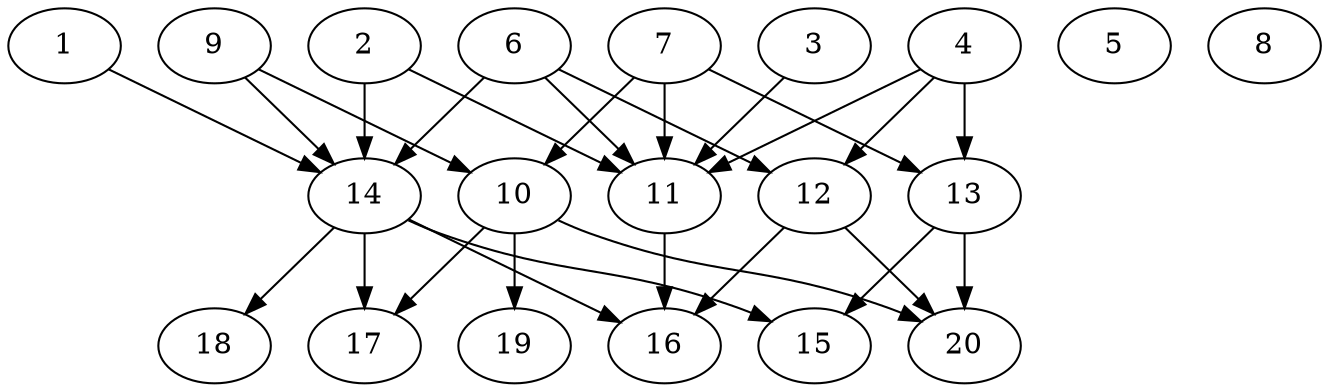 // DAG automatically generated by daggen at Thu Oct  3 13:58:42 2019
// ./daggen --dot -n 20 --ccr 0.3 --fat 0.7 --regular 0.5 --density 0.6 --mindata 5242880 --maxdata 52428800 
digraph G {
  1 [size="122944853", alpha="0.10", expect_size="36883456"] 
  1 -> 14 [size ="36883456"]
  2 [size="152528213", alpha="0.00", expect_size="45758464"] 
  2 -> 11 [size ="45758464"]
  2 -> 14 [size ="45758464"]
  3 [size="109824000", alpha="0.18", expect_size="32947200"] 
  3 -> 11 [size ="32947200"]
  4 [size="108772693", alpha="0.08", expect_size="32631808"] 
  4 -> 11 [size ="32631808"]
  4 -> 12 [size ="32631808"]
  4 -> 13 [size ="32631808"]
  5 [size="117609813", alpha="0.12", expect_size="35282944"] 
  6 [size="84326400", alpha="0.00", expect_size="25297920"] 
  6 -> 11 [size ="25297920"]
  6 -> 12 [size ="25297920"]
  6 -> 14 [size ="25297920"]
  7 [size="58108587", alpha="0.07", expect_size="17432576"] 
  7 -> 10 [size ="17432576"]
  7 -> 11 [size ="17432576"]
  7 -> 13 [size ="17432576"]
  8 [size="96535893", alpha="0.15", expect_size="28960768"] 
  9 [size="27931307", alpha="0.10", expect_size="8379392"] 
  9 -> 10 [size ="8379392"]
  9 -> 14 [size ="8379392"]
  10 [size="92576427", alpha="0.14", expect_size="27772928"] 
  10 -> 17 [size ="27772928"]
  10 -> 19 [size ="27772928"]
  10 -> 20 [size ="27772928"]
  11 [size="62399147", alpha="0.19", expect_size="18719744"] 
  11 -> 16 [size ="18719744"]
  12 [size="144875520", alpha="0.13", expect_size="43462656"] 
  12 -> 16 [size ="43462656"]
  12 -> 20 [size ="43462656"]
  13 [size="147869013", alpha="0.19", expect_size="44360704"] 
  13 -> 15 [size ="44360704"]
  13 -> 20 [size ="44360704"]
  14 [size="135004160", alpha="0.06", expect_size="40501248"] 
  14 -> 15 [size ="40501248"]
  14 -> 16 [size ="40501248"]
  14 -> 17 [size ="40501248"]
  14 -> 18 [size ="40501248"]
  15 [size="39212373", alpha="0.11", expect_size="11763712"] 
  16 [size="134106453", alpha="0.00", expect_size="40231936"] 
  17 [size="135557120", alpha="0.04", expect_size="40667136"] 
  18 [size="33375573", alpha="0.16", expect_size="10012672"] 
  19 [size="153330347", alpha="0.19", expect_size="45999104"] 
  20 [size="71222613", alpha="0.17", expect_size="21366784"] 
}
